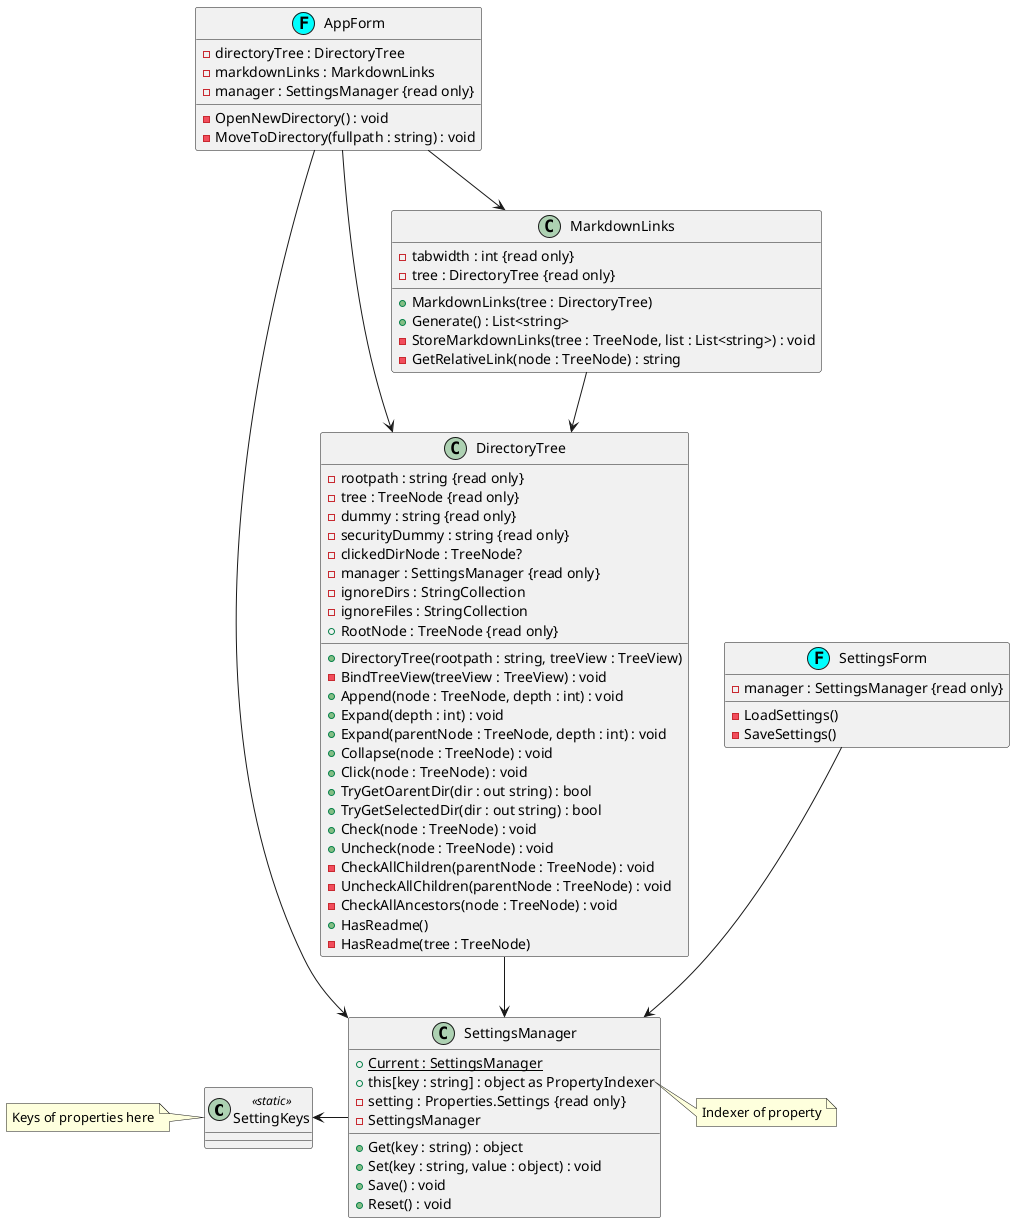 @startuml ClassDiagram
class SettingKeys <<static>>
{
}
note left of SettingKeys
    Keys of properties here
end note

SettingsManager -left-> SettingKeys
class SettingsManager
{
'{static} - instance : SettingsManager
{static} + Current : SettingsManager
+ this[key : string] : object as PropertyIndexer
- setting : Properties.Settings {read only}
- SettingsManager
+ Get(key : string) : object
+ Set(key : string, value : object) : void
+ Save() : void
+ Reset() : void
}
note right of SettingsManager::PropertyIndexer
    Indexer of property
end note

' AppForm -up-|> Form
' SettingsForm -up-|> Form
' class Form << (F, #00ffff) >>
' {
'     '
' }

AppForm --> DirectoryTree
AppForm --> MarkdownLinks
AppForm --> SettingsManager
class AppForm << (F, #00ffff) >>
{
    - directoryTree : DirectoryTree
    - markdownLinks : MarkdownLinks
    - manager : SettingsManager {read only}
    '
    - OpenNewDirectory() : void
    - MoveToDirectory(fullpath : string) : void

}

SettingsForm --> SettingsManager
class SettingsForm << (F, #00ffff) >>
{
    - manager : SettingsManager {read only}
    '
    - LoadSettings()
    - SaveSettings()
}

DirectoryTree --> SettingsManager
class DirectoryTree
{
    - rootpath : string {read only}
    - tree : TreeNode {read only}
    - dummy : string {read only}
    - securityDummy : string {read only}
    - clickedDirNode : TreeNode?
    '
    - manager : SettingsManager {read only}
    '
    - ignoreDirs : StringCollection
    - ignoreFiles : StringCollection
    '
    + RootNode : TreeNode {read only}
    '
    + DirectoryTree(rootpath : string, treeView : TreeView)
    - BindTreeView(treeView : TreeView) : void
    + Append(node : TreeNode, depth : int) : void
    + Expand(depth : int) : void
    + Expand(parentNode : TreeNode, depth : int) : void
    + Collapse(node : TreeNode) : void
    + Click(node : TreeNode) : void
    + TryGetOarentDir(dir : out string) : bool
    + TryGetSelectedDir(dir : out string) : bool
    + Check(node : TreeNode) : void
    + Uncheck(node : TreeNode) : void
    - CheckAllChildren(parentNode : TreeNode) : void
    - UncheckAllChildren(parentNode : TreeNode) : void
    - CheckAllAncestors(node : TreeNode) : void
    + HasReadme()
    - HasReadme(tree : TreeNode)
}

MarkdownLinks --> DirectoryTree
class MarkdownLinks
{
    - tabwidth : int {read only}
    - tree : DirectoryTree {read only}

    + MarkdownLinks(tree : DirectoryTree)
    + Generate() : List<string>
    - StoreMarkdownLinks(tree : TreeNode, list : List<string>) : void
    - GetRelativeLink(node : TreeNode) : string
}

@enduml

' @startuml AB
' Alice -> Bob
' @enduml